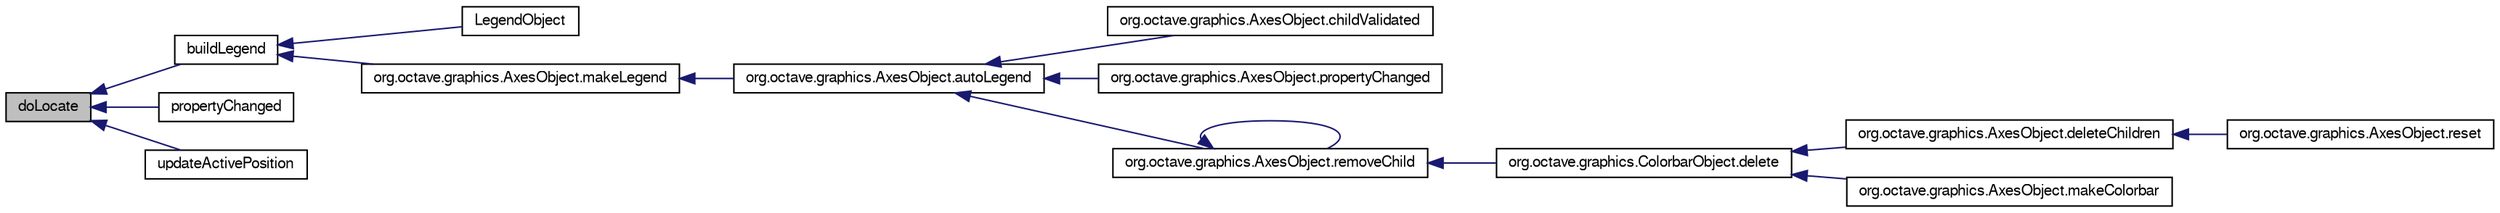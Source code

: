 digraph G
{
  edge [fontname="FreeSans",fontsize="10",labelfontname="FreeSans",labelfontsize="10"];
  node [fontname="FreeSans",fontsize="10",shape=record];
  rankdir="LR";
  Node1 [label="doLocate",height=0.2,width=0.4,color="black", fillcolor="grey75", style="filled" fontcolor="black"];
  Node1 -> Node2 [dir="back",color="midnightblue",fontsize="10",style="solid",fontname="FreeSans"];
  Node2 [label="buildLegend",height=0.2,width=0.4,color="black", fillcolor="white", style="filled",URL="$classorg_1_1octave_1_1graphics_1_1_legend_object.html#a55d0f84024ef147bc44d045c3f708dcc"];
  Node2 -> Node3 [dir="back",color="midnightblue",fontsize="10",style="solid",fontname="FreeSans"];
  Node3 [label="LegendObject",height=0.2,width=0.4,color="black", fillcolor="white", style="filled",URL="$classorg_1_1octave_1_1graphics_1_1_legend_object.html#af481b72f794bf09cd6a2bf647172ca5d"];
  Node2 -> Node4 [dir="back",color="midnightblue",fontsize="10",style="solid",fontname="FreeSans"];
  Node4 [label="org.octave.graphics.AxesObject.makeLegend",height=0.2,width=0.4,color="black", fillcolor="white", style="filled",URL="$classorg_1_1octave_1_1graphics_1_1_axes_object.html#af818b4197b31dc2d4e3c704cf6989770"];
  Node4 -> Node5 [dir="back",color="midnightblue",fontsize="10",style="solid",fontname="FreeSans"];
  Node5 [label="org.octave.graphics.AxesObject.autoLegend",height=0.2,width=0.4,color="black", fillcolor="white", style="filled",URL="$classorg_1_1octave_1_1graphics_1_1_axes_object.html#aed523bdcded55f65e6421d5f19485f8c"];
  Node5 -> Node6 [dir="back",color="midnightblue",fontsize="10",style="solid",fontname="FreeSans"];
  Node6 [label="org.octave.graphics.AxesObject.childValidated",height=0.2,width=0.4,color="black", fillcolor="white", style="filled",URL="$classorg_1_1octave_1_1graphics_1_1_axes_object.html#a8968031d1c5eaed3cc667f394cea6ba3"];
  Node5 -> Node7 [dir="back",color="midnightblue",fontsize="10",style="solid",fontname="FreeSans"];
  Node7 [label="org.octave.graphics.AxesObject.propertyChanged",height=0.2,width=0.4,color="black", fillcolor="white", style="filled",URL="$classorg_1_1octave_1_1graphics_1_1_axes_object.html#a15b63fbbc7c3a7ad69eb51e60232e1cb"];
  Node5 -> Node8 [dir="back",color="midnightblue",fontsize="10",style="solid",fontname="FreeSans"];
  Node8 [label="org.octave.graphics.AxesObject.removeChild",height=0.2,width=0.4,color="black", fillcolor="white", style="filled",URL="$classorg_1_1octave_1_1graphics_1_1_axes_object.html#affde818e58d4c9210b1519dd5cab6ebc"];
  Node8 -> Node9 [dir="back",color="midnightblue",fontsize="10",style="solid",fontname="FreeSans"];
  Node9 [label="org.octave.graphics.ColorbarObject.delete",height=0.2,width=0.4,color="black", fillcolor="white", style="filled",URL="$classorg_1_1octave_1_1graphics_1_1_colorbar_object.html#a7a4721d0a51e952c211e9b0fea4d8090"];
  Node9 -> Node10 [dir="back",color="midnightblue",fontsize="10",style="solid",fontname="FreeSans"];
  Node10 [label="org.octave.graphics.AxesObject.deleteChildren",height=0.2,width=0.4,color="black", fillcolor="white", style="filled",URL="$classorg_1_1octave_1_1graphics_1_1_axes_object.html#abf67d882cbea8b20d80544fe5f604e4a"];
  Node10 -> Node11 [dir="back",color="midnightblue",fontsize="10",style="solid",fontname="FreeSans"];
  Node11 [label="org.octave.graphics.AxesObject.reset",height=0.2,width=0.4,color="black", fillcolor="white", style="filled",URL="$classorg_1_1octave_1_1graphics_1_1_axes_object.html#a262380997e7c353f883761ebed63d18d"];
  Node9 -> Node12 [dir="back",color="midnightblue",fontsize="10",style="solid",fontname="FreeSans"];
  Node12 [label="org.octave.graphics.AxesObject.makeColorbar",height=0.2,width=0.4,color="black", fillcolor="white", style="filled",URL="$classorg_1_1octave_1_1graphics_1_1_axes_object.html#a18ad92a2eeba970815dbcc4aa1b25bbd"];
  Node8 -> Node8 [dir="back",color="midnightblue",fontsize="10",style="solid",fontname="FreeSans"];
  Node1 -> Node13 [dir="back",color="midnightblue",fontsize="10",style="solid",fontname="FreeSans"];
  Node13 [label="propertyChanged",height=0.2,width=0.4,color="black", fillcolor="white", style="filled",URL="$classorg_1_1octave_1_1graphics_1_1_legend_object.html#a15b63fbbc7c3a7ad69eb51e60232e1cb"];
  Node1 -> Node14 [dir="back",color="midnightblue",fontsize="10",style="solid",fontname="FreeSans"];
  Node14 [label="updateActivePosition",height=0.2,width=0.4,color="black", fillcolor="white", style="filled",URL="$classorg_1_1octave_1_1graphics_1_1_legend_object.html#ade2f110d5abeb2807c9a26961bf257a0"];
}
